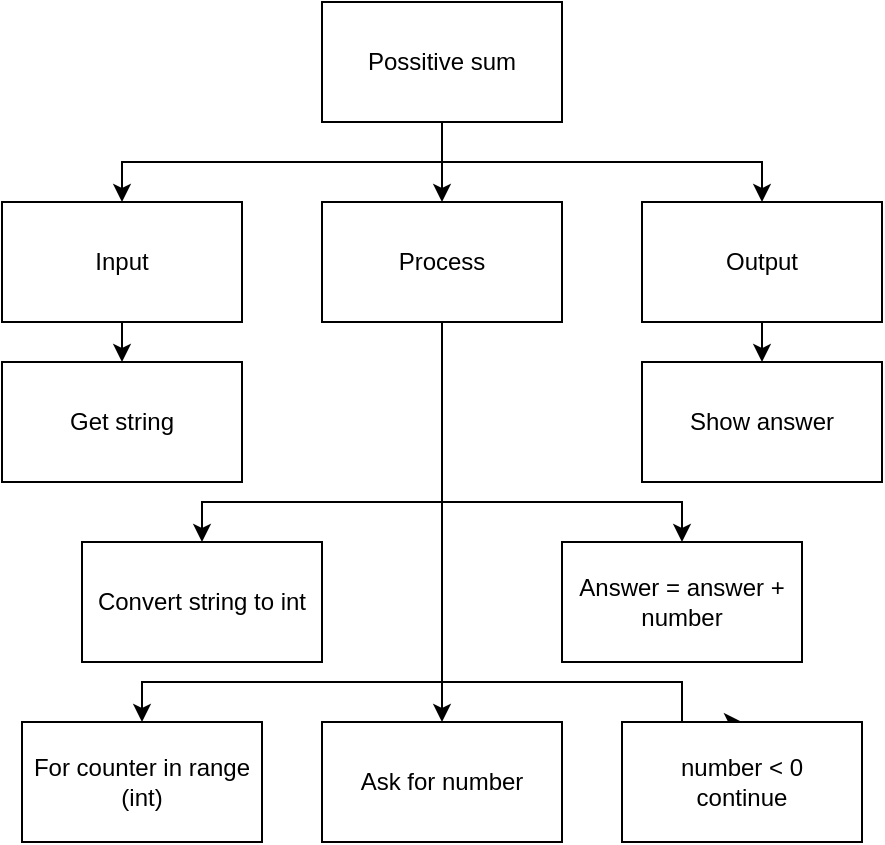 <mxfile>
    <diagram id="EHoTv5JUlZwnCthNddd0" name="Page-1">
        <mxGraphModel dx="1074" dy="741" grid="1" gridSize="10" guides="1" tooltips="1" connect="1" arrows="1" fold="1" page="1" pageScale="1" pageWidth="827" pageHeight="1169" math="0" shadow="0">
            <root>
                <mxCell id="0"/>
                <mxCell id="1" parent="0"/>
                <mxCell id="8" style="edgeStyle=none;html=1;exitX=0.5;exitY=1;exitDx=0;exitDy=0;entryX=0.5;entryY=0;entryDx=0;entryDy=0;" edge="1" parent="1" source="2" target="4">
                    <mxGeometry relative="1" as="geometry"/>
                </mxCell>
                <mxCell id="9" style="edgeStyle=orthogonalEdgeStyle;html=1;exitX=0.5;exitY=1;exitDx=0;exitDy=0;entryX=0.5;entryY=0;entryDx=0;entryDy=0;rounded=0;" edge="1" parent="1" source="2" target="6">
                    <mxGeometry relative="1" as="geometry"/>
                </mxCell>
                <mxCell id="10" style="edgeStyle=orthogonalEdgeStyle;shape=connector;rounded=0;html=1;exitX=0.5;exitY=1;exitDx=0;exitDy=0;entryX=0.5;entryY=0;entryDx=0;entryDy=0;labelBackgroundColor=default;fontFamily=Helvetica;fontSize=11;fontColor=default;endArrow=classic;strokeColor=default;" edge="1" parent="1" source="2" target="5">
                    <mxGeometry relative="1" as="geometry"/>
                </mxCell>
                <mxCell id="2" value="Possitive sum" style="rounded=0;whiteSpace=wrap;html=1;" vertex="1" parent="1">
                    <mxGeometry x="320" y="200" width="120" height="60" as="geometry"/>
                </mxCell>
                <mxCell id="16" style="edgeStyle=orthogonalEdgeStyle;shape=connector;rounded=0;html=1;exitX=0.5;exitY=1;exitDx=0;exitDy=0;entryX=0.5;entryY=0;entryDx=0;entryDy=0;labelBackgroundColor=default;fontFamily=Helvetica;fontSize=12;fontColor=default;endArrow=classic;strokeColor=default;" edge="1" parent="1" source="4" target="14">
                    <mxGeometry relative="1" as="geometry">
                        <Array as="points">
                            <mxPoint x="380" y="450"/>
                            <mxPoint x="260" y="450"/>
                        </Array>
                    </mxGeometry>
                </mxCell>
                <mxCell id="17" style="edgeStyle=orthogonalEdgeStyle;shape=connector;rounded=0;html=1;exitX=0.5;exitY=1;exitDx=0;exitDy=0;entryX=0.5;entryY=0;entryDx=0;entryDy=0;labelBackgroundColor=default;fontFamily=Helvetica;fontSize=12;fontColor=default;endArrow=classic;strokeColor=default;" edge="1" parent="1" source="4" target="15">
                    <mxGeometry relative="1" as="geometry">
                        <Array as="points">
                            <mxPoint x="380" y="540"/>
                            <mxPoint x="230" y="540"/>
                        </Array>
                    </mxGeometry>
                </mxCell>
                <mxCell id="19" style="edgeStyle=orthogonalEdgeStyle;shape=connector;rounded=0;html=1;exitX=0.5;exitY=1;exitDx=0;exitDy=0;entryX=0.5;entryY=0;entryDx=0;entryDy=0;labelBackgroundColor=default;fontFamily=Helvetica;fontSize=12;fontColor=default;endArrow=classic;strokeColor=default;" edge="1" parent="1" source="4" target="18">
                    <mxGeometry relative="1" as="geometry">
                        <Array as="points">
                            <mxPoint x="380" y="550"/>
                            <mxPoint x="380" y="550"/>
                        </Array>
                    </mxGeometry>
                </mxCell>
                <mxCell id="21" style="edgeStyle=orthogonalEdgeStyle;shape=connector;rounded=0;html=1;exitX=0.5;exitY=1;exitDx=0;exitDy=0;entryX=0.5;entryY=0;entryDx=0;entryDy=0;labelBackgroundColor=default;fontFamily=Helvetica;fontSize=12;fontColor=default;endArrow=classic;strokeColor=default;" edge="1" parent="1" source="4" target="20">
                    <mxGeometry relative="1" as="geometry">
                        <Array as="points">
                            <mxPoint x="380" y="540"/>
                            <mxPoint x="500" y="540"/>
                            <mxPoint x="500" y="560"/>
                        </Array>
                    </mxGeometry>
                </mxCell>
                <mxCell id="23" style="edgeStyle=orthogonalEdgeStyle;shape=connector;rounded=0;html=1;exitX=0.5;exitY=1;exitDx=0;exitDy=0;entryX=0.5;entryY=0;entryDx=0;entryDy=0;labelBackgroundColor=default;fontFamily=Helvetica;fontSize=12;fontColor=default;endArrow=classic;strokeColor=default;" edge="1" parent="1" source="4" target="22">
                    <mxGeometry relative="1" as="geometry">
                        <Array as="points">
                            <mxPoint x="380" y="450"/>
                            <mxPoint x="500" y="450"/>
                        </Array>
                    </mxGeometry>
                </mxCell>
                <mxCell id="4" value="Process" style="rounded=0;whiteSpace=wrap;html=1;" vertex="1" parent="1">
                    <mxGeometry x="320" y="300" width="120" height="60" as="geometry"/>
                </mxCell>
                <mxCell id="12" style="edgeStyle=orthogonalEdgeStyle;shape=connector;rounded=0;html=1;exitX=0.5;exitY=1;exitDx=0;exitDy=0;entryX=0.5;entryY=0;entryDx=0;entryDy=0;labelBackgroundColor=default;fontFamily=Helvetica;fontSize=11;fontColor=default;endArrow=classic;strokeColor=default;" edge="1" parent="1" source="5">
                    <mxGeometry relative="1" as="geometry">
                        <mxPoint x="220" y="380" as="targetPoint"/>
                    </mxGeometry>
                </mxCell>
                <mxCell id="5" value="Input" style="rounded=0;whiteSpace=wrap;html=1;" vertex="1" parent="1">
                    <mxGeometry x="160" y="300" width="120" height="60" as="geometry"/>
                </mxCell>
                <mxCell id="25" style="edgeStyle=orthogonalEdgeStyle;shape=connector;rounded=0;html=1;exitX=0.5;exitY=1;exitDx=0;exitDy=0;entryX=0.5;entryY=0;entryDx=0;entryDy=0;labelBackgroundColor=default;fontFamily=Helvetica;fontSize=12;fontColor=default;endArrow=classic;strokeColor=default;" edge="1" parent="1" source="6" target="24">
                    <mxGeometry relative="1" as="geometry"/>
                </mxCell>
                <mxCell id="6" value="Output" style="rounded=0;whiteSpace=wrap;html=1;" vertex="1" parent="1">
                    <mxGeometry x="480" y="300" width="120" height="60" as="geometry"/>
                </mxCell>
                <mxCell id="13" value="Get string" style="rounded=0;whiteSpace=wrap;html=1;fontFamily=Helvetica;fontSize=12;fontColor=default;strokeColor=default;fillColor=default;" vertex="1" parent="1">
                    <mxGeometry x="160" y="380" width="120" height="60" as="geometry"/>
                </mxCell>
                <mxCell id="14" value="Convert string to int" style="rounded=0;whiteSpace=wrap;html=1;fontFamily=Helvetica;fontSize=12;fontColor=default;strokeColor=default;fillColor=default;" vertex="1" parent="1">
                    <mxGeometry x="200" y="470" width="120" height="60" as="geometry"/>
                </mxCell>
                <mxCell id="15" value="For counter in range (int)" style="rounded=0;whiteSpace=wrap;html=1;fontFamily=Helvetica;fontSize=12;fontColor=default;strokeColor=default;fillColor=default;" vertex="1" parent="1">
                    <mxGeometry x="170" y="560" width="120" height="60" as="geometry"/>
                </mxCell>
                <mxCell id="18" value="Ask for number" style="rounded=0;whiteSpace=wrap;html=1;fontFamily=Helvetica;fontSize=12;fontColor=default;strokeColor=default;fillColor=default;" vertex="1" parent="1">
                    <mxGeometry x="320" y="560" width="120" height="60" as="geometry"/>
                </mxCell>
                <mxCell id="20" value="number &amp;lt; 0&lt;br&gt;continue" style="rounded=0;whiteSpace=wrap;html=1;fontFamily=Helvetica;fontSize=12;fontColor=default;strokeColor=default;fillColor=default;" vertex="1" parent="1">
                    <mxGeometry x="470" y="560" width="120" height="60" as="geometry"/>
                </mxCell>
                <mxCell id="22" value="Answer = answer + number" style="rounded=0;whiteSpace=wrap;html=1;fontFamily=Helvetica;fontSize=12;fontColor=default;strokeColor=default;fillColor=default;" vertex="1" parent="1">
                    <mxGeometry x="440" y="470" width="120" height="60" as="geometry"/>
                </mxCell>
                <mxCell id="24" value="Show answer" style="rounded=0;whiteSpace=wrap;html=1;fontFamily=Helvetica;fontSize=12;fontColor=default;strokeColor=default;fillColor=default;" vertex="1" parent="1">
                    <mxGeometry x="480" y="380" width="120" height="60" as="geometry"/>
                </mxCell>
            </root>
        </mxGraphModel>
    </diagram>
</mxfile>